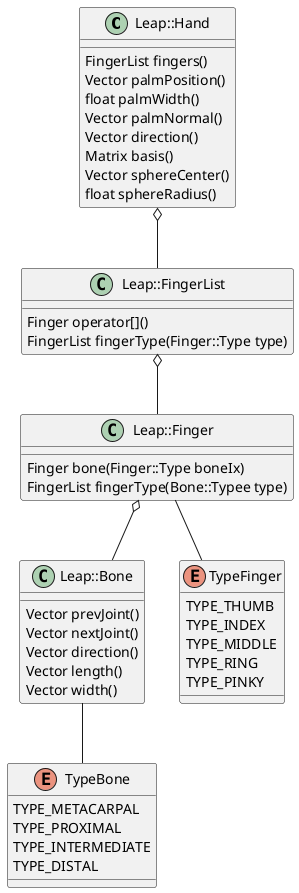 // Module handsARAdapter
// Autor: Aug_RealityKings


@startuml
class "Leap::Hand" as cls1 {
  FingerList fingers()
  Vector palmPosition()
  float palmWidth()
  Vector palmNormal()
  Vector direction()
  Matrix basis()
  Vector sphereCenter()
  float sphereRadius()
}

class "Leap::FingerList" as cls2 {
	Finger operator[]()
	FingerList fingerType(Finger::Type type)
}

class "Leap::Finger" as cls3 {
	Finger bone(Finger::Type boneIx)
	FingerList fingerType(Bone::Typee type)
}

class "Leap::Bone" as cls4 {
	Vector prevJoint()
	Vector nextJoint()
	Vector direction()
	Vector length()
	Vector width()
}

enum TypeFinger {
  TYPE_THUMB 
  TYPE_INDEX 
  TYPE_MIDDLE
  TYPE_RING  
  TYPE_PINKY 
}

enum TypeBone  {
TYPE_METACARPAL
TYPE_PROXIMAL
TYPE_INTERMEDIATE
TYPE_DISTAL 
}

cls1 o-- cls2
cls2 o-- cls3
cls3 o-- cls4
cls3 -- TypeFinger
cls4 -- TypeBone


@enduml